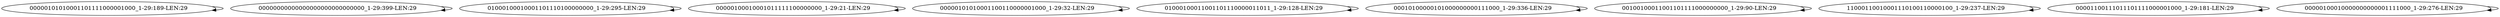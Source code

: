 digraph G {
    "00000101010001101111000001000_1-29:189-LEN:29" -> "00000101010001101111000001000_1-29:189-LEN:29";
    "00000000000000000000000000000_1-29:399-LEN:29" -> "00000000000000000000000000000_1-29:399-LEN:29";
    "01000100010001101110100000000_1-29:295-LEN:29" -> "01000100010001101110100000000_1-29:295-LEN:29";
    "00000100010001011111100000000_1-29:21-LEN:29" -> "00000100010001011111100000000_1-29:21-LEN:29";
    "00000101010001100110000001000_1-29:32-LEN:29" -> "00000101010001100110000001000_1-29:32-LEN:29";
    "01000100011001101110000011011_1-29:128-LEN:29" -> "01000100011001101110000011011_1-29:128-LEN:29";
    "00010100000101000000000111000_1-29:336-LEN:29" -> "00010100000101000000000111000_1-29:336-LEN:29";
    "00100100011001101111000000000_1-29:90-LEN:29" -> "00100100011001101111000000000_1-29:90-LEN:29";
    "11000110010001110100110000100_1-29:237-LEN:29" -> "11000110010001110100110000100_1-29:237-LEN:29";
    "00001100111011101111000001000_1-29:181-LEN:29" -> "00001100111011101111000001000_1-29:181-LEN:29";
    "00000100010000000000001111000_1-29:276-LEN:29" -> "00000100010000000000001111000_1-29:276-LEN:29";
}
